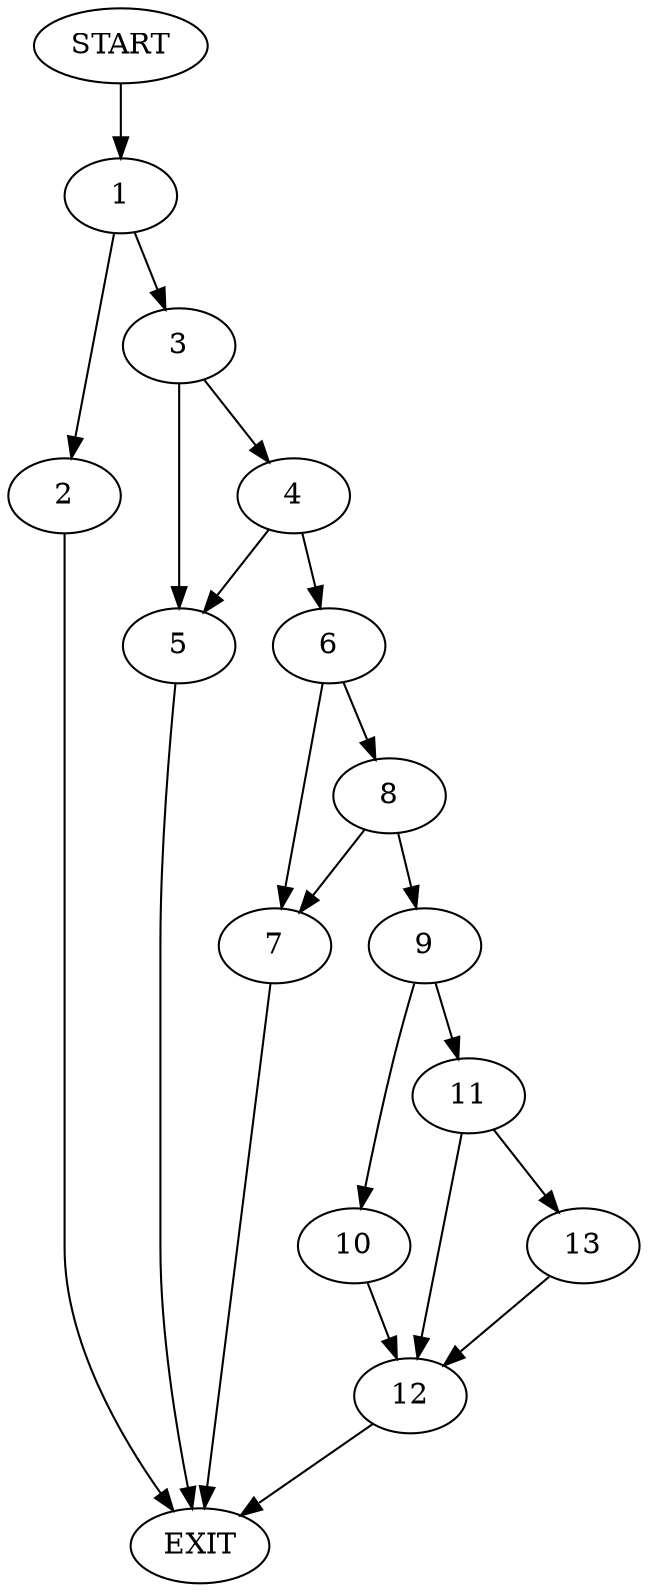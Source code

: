 digraph {
0 [label="START"]
14 [label="EXIT"]
0 -> 1
1 -> 2
1 -> 3
2 -> 14
3 -> 4
3 -> 5
4 -> 6
4 -> 5
5 -> 14
6 -> 7
6 -> 8
7 -> 14
8 -> 7
8 -> 9
9 -> 10
9 -> 11
11 -> 12
11 -> 13
10 -> 12
12 -> 14
13 -> 12
}
